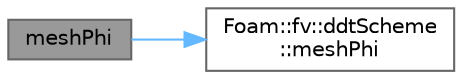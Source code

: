 digraph "meshPhi"
{
 // LATEX_PDF_SIZE
  bgcolor="transparent";
  edge [fontname=Helvetica,fontsize=10,labelfontname=Helvetica,labelfontsize=10];
  node [fontname=Helvetica,fontsize=10,shape=box,height=0.2,width=0.4];
  rankdir="LR";
  Node1 [id="Node000001",label="meshPhi",height=0.2,width=0.4,color="gray40", fillcolor="grey60", style="filled", fontcolor="black",tooltip=" "];
  Node1 -> Node2 [id="edge1_Node000001_Node000002",color="steelblue1",style="solid",tooltip=" "];
  Node2 [id="Node000002",label="Foam::fv::ddtScheme\l::meshPhi",height=0.2,width=0.4,color="grey40", fillcolor="white", style="filled",URL="$classFoam_1_1fv_1_1ddtScheme.html#a7e115f10bb95ab53790de94d213ca066",tooltip=" "];
}
